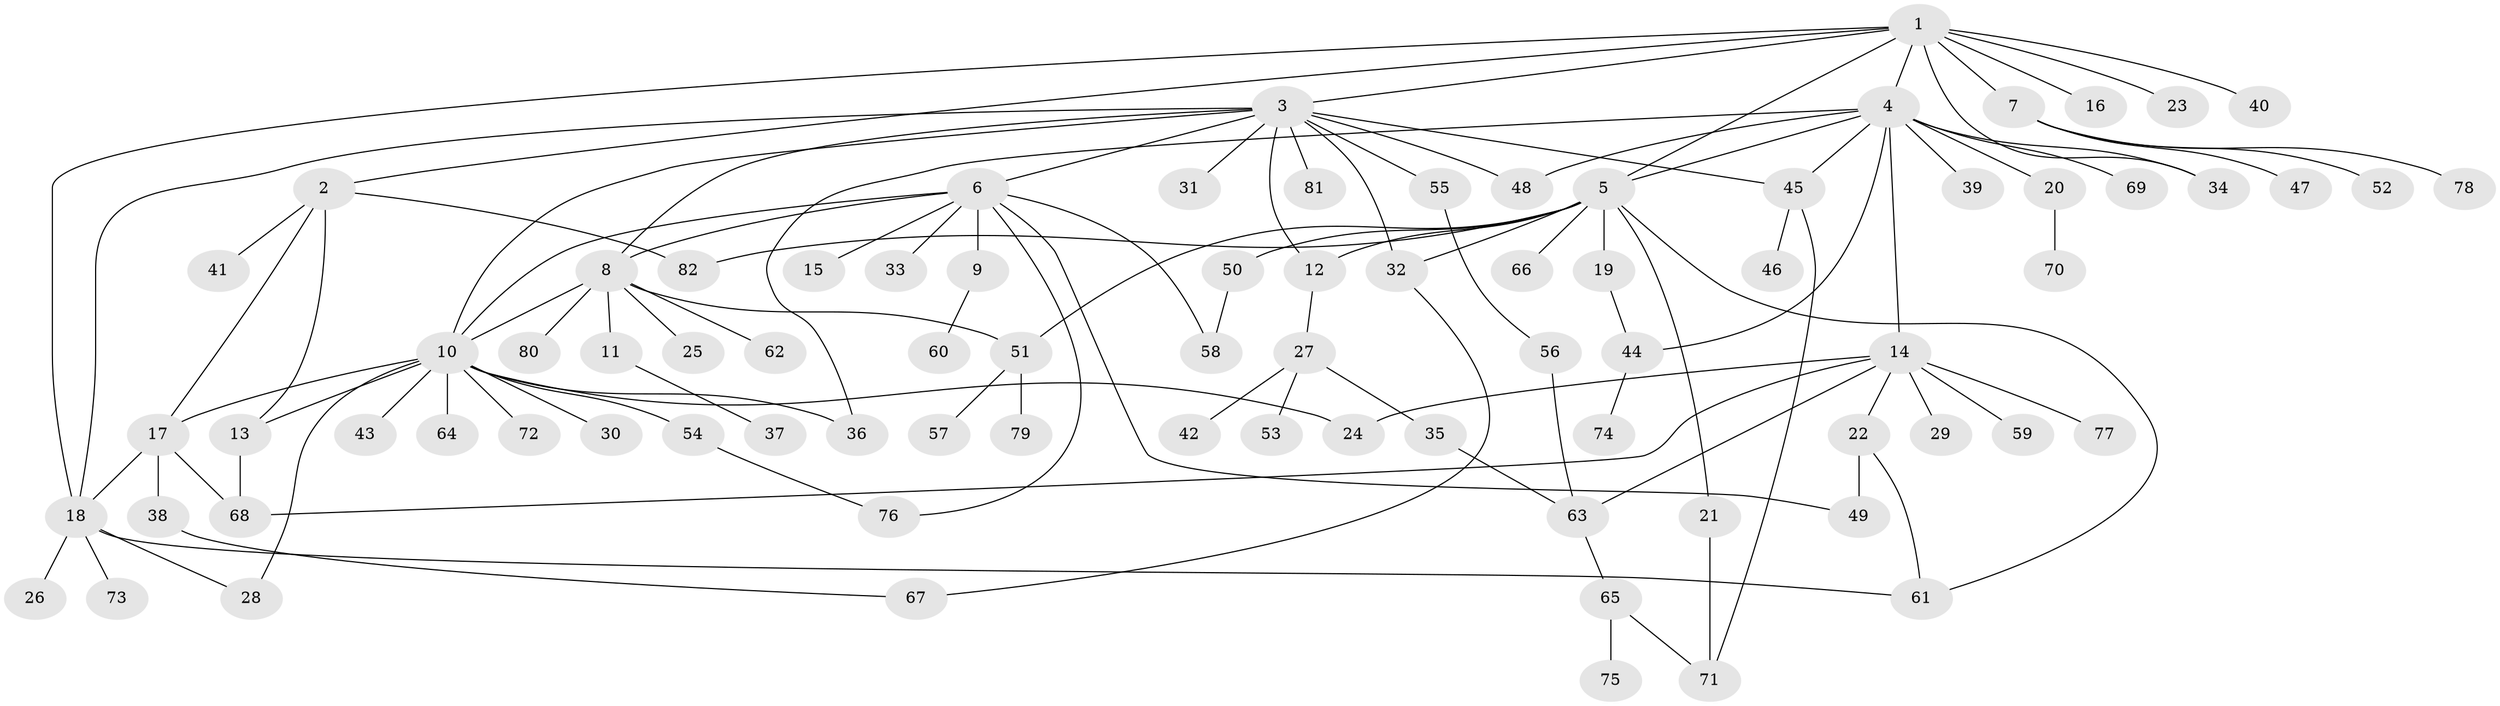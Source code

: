 // Generated by graph-tools (version 1.1) at 2025/14/03/09/25 04:14:29]
// undirected, 82 vertices, 112 edges
graph export_dot {
graph [start="1"]
  node [color=gray90,style=filled];
  1;
  2;
  3;
  4;
  5;
  6;
  7;
  8;
  9;
  10;
  11;
  12;
  13;
  14;
  15;
  16;
  17;
  18;
  19;
  20;
  21;
  22;
  23;
  24;
  25;
  26;
  27;
  28;
  29;
  30;
  31;
  32;
  33;
  34;
  35;
  36;
  37;
  38;
  39;
  40;
  41;
  42;
  43;
  44;
  45;
  46;
  47;
  48;
  49;
  50;
  51;
  52;
  53;
  54;
  55;
  56;
  57;
  58;
  59;
  60;
  61;
  62;
  63;
  64;
  65;
  66;
  67;
  68;
  69;
  70;
  71;
  72;
  73;
  74;
  75;
  76;
  77;
  78;
  79;
  80;
  81;
  82;
  1 -- 2;
  1 -- 3;
  1 -- 4;
  1 -- 5;
  1 -- 7;
  1 -- 16;
  1 -- 18;
  1 -- 23;
  1 -- 34;
  1 -- 40;
  2 -- 13;
  2 -- 17;
  2 -- 41;
  2 -- 82;
  3 -- 6;
  3 -- 8;
  3 -- 10;
  3 -- 12;
  3 -- 18;
  3 -- 31;
  3 -- 32;
  3 -- 45;
  3 -- 48;
  3 -- 55;
  3 -- 81;
  4 -- 5;
  4 -- 14;
  4 -- 20;
  4 -- 34;
  4 -- 36;
  4 -- 39;
  4 -- 44;
  4 -- 45;
  4 -- 48;
  4 -- 69;
  5 -- 12;
  5 -- 19;
  5 -- 21;
  5 -- 32;
  5 -- 50;
  5 -- 51;
  5 -- 61;
  5 -- 66;
  5 -- 82;
  6 -- 8;
  6 -- 9;
  6 -- 10;
  6 -- 15;
  6 -- 33;
  6 -- 49;
  6 -- 58;
  6 -- 76;
  7 -- 47;
  7 -- 52;
  7 -- 78;
  8 -- 10;
  8 -- 11;
  8 -- 25;
  8 -- 51;
  8 -- 62;
  8 -- 80;
  9 -- 60;
  10 -- 13;
  10 -- 17;
  10 -- 24;
  10 -- 28;
  10 -- 30;
  10 -- 36;
  10 -- 43;
  10 -- 54;
  10 -- 64;
  10 -- 72;
  11 -- 37;
  12 -- 27;
  13 -- 68;
  14 -- 22;
  14 -- 24;
  14 -- 29;
  14 -- 59;
  14 -- 63;
  14 -- 68;
  14 -- 77;
  17 -- 18;
  17 -- 38;
  17 -- 68;
  18 -- 26;
  18 -- 28;
  18 -- 61;
  18 -- 73;
  19 -- 44;
  20 -- 70;
  21 -- 71;
  22 -- 49;
  22 -- 61;
  27 -- 35;
  27 -- 42;
  27 -- 53;
  32 -- 67;
  35 -- 63;
  38 -- 67;
  44 -- 74;
  45 -- 46;
  45 -- 71;
  50 -- 58;
  51 -- 57;
  51 -- 79;
  54 -- 76;
  55 -- 56;
  56 -- 63;
  63 -- 65;
  65 -- 71;
  65 -- 75;
}
